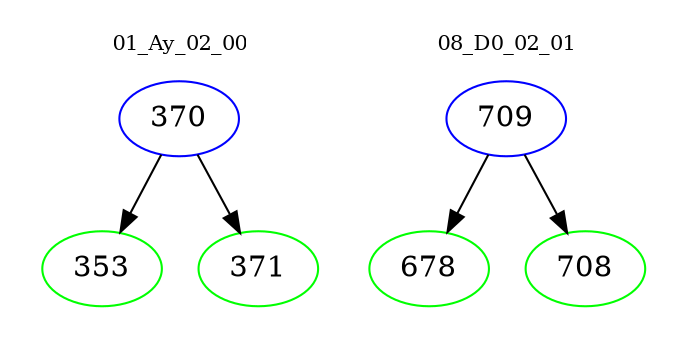 digraph{
subgraph cluster_0 {
color = white
label = "01_Ay_02_00";
fontsize=10;
T0_370 [label="370", color="blue"]
T0_370 -> T0_353 [color="black"]
T0_353 [label="353", color="green"]
T0_370 -> T0_371 [color="black"]
T0_371 [label="371", color="green"]
}
subgraph cluster_1 {
color = white
label = "08_D0_02_01";
fontsize=10;
T1_709 [label="709", color="blue"]
T1_709 -> T1_678 [color="black"]
T1_678 [label="678", color="green"]
T1_709 -> T1_708 [color="black"]
T1_708 [label="708", color="green"]
}
}
